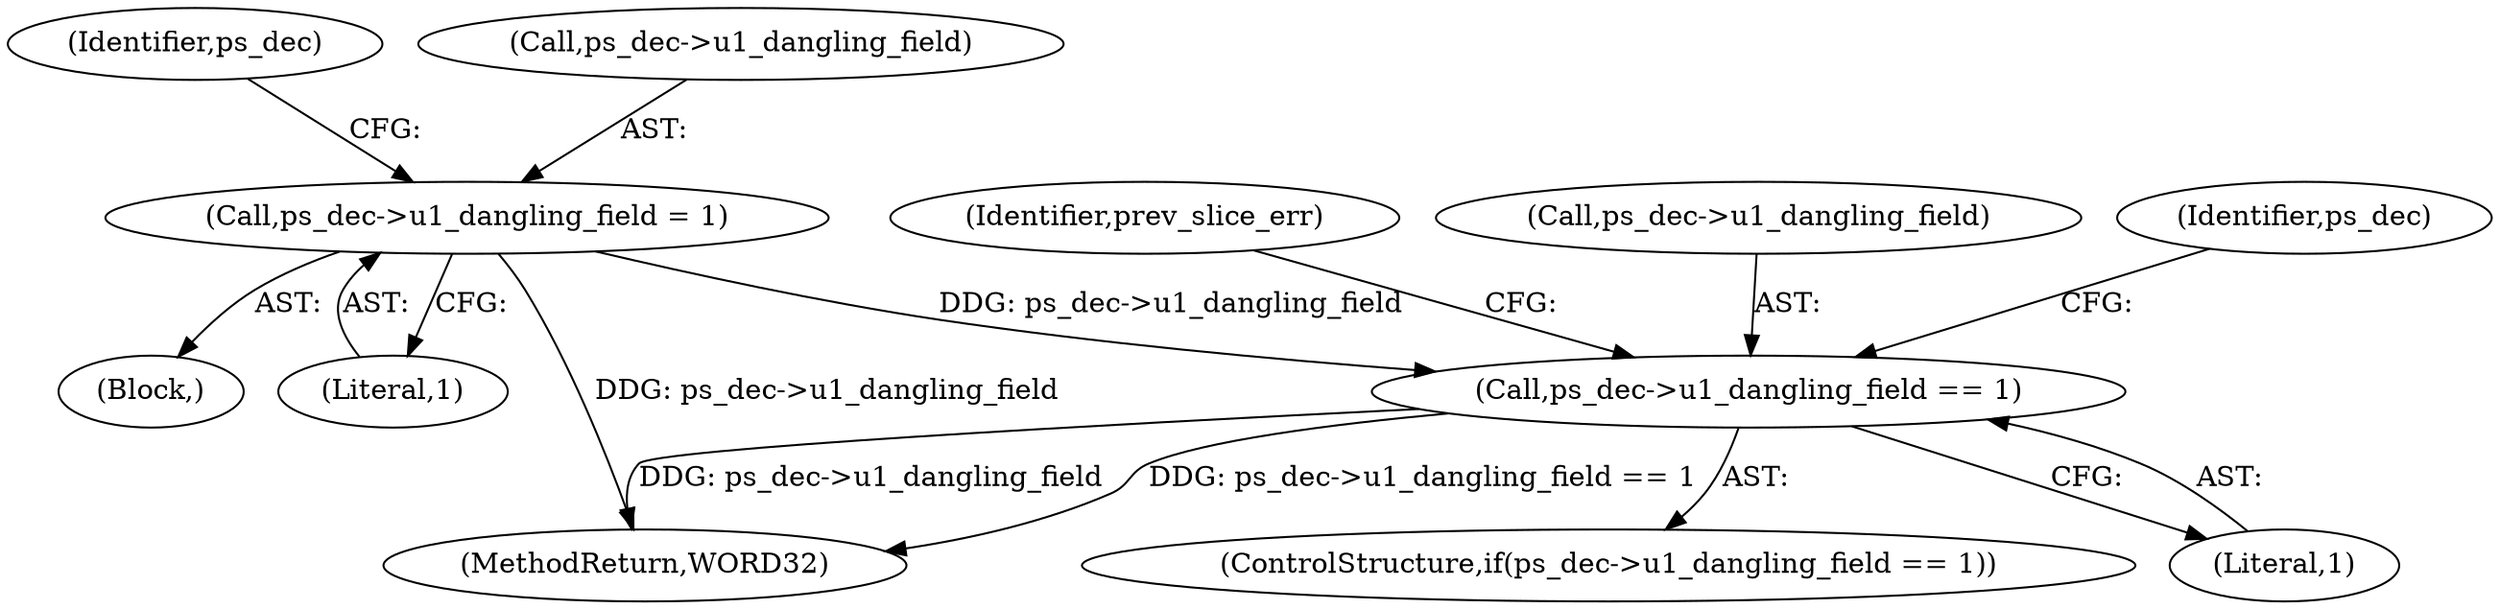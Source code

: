 digraph "0_Android_e629194c62a9a129ce378e08cb1059a8a53f1795_1@pointer" {
"1001051" [label="(Call,ps_dec->u1_dangling_field == 1)"];
"1000834" [label="(Call,ps_dec->u1_dangling_field = 1)"];
"1001085" [label="(Identifier,prev_slice_err)"];
"1002570" [label="(MethodReturn,WORD32)"];
"1000838" [label="(Literal,1)"];
"1001052" [label="(Call,ps_dec->u1_dangling_field)"];
"1001050" [label="(ControlStructure,if(ps_dec->u1_dangling_field == 1))"];
"1000841" [label="(Identifier,ps_dec)"];
"1000835" [label="(Call,ps_dec->u1_dangling_field)"];
"1001059" [label="(Identifier,ps_dec)"];
"1000834" [label="(Call,ps_dec->u1_dangling_field = 1)"];
"1000833" [label="(Block,)"];
"1001051" [label="(Call,ps_dec->u1_dangling_field == 1)"];
"1001055" [label="(Literal,1)"];
"1001051" -> "1001050"  [label="AST: "];
"1001051" -> "1001055"  [label="CFG: "];
"1001052" -> "1001051"  [label="AST: "];
"1001055" -> "1001051"  [label="AST: "];
"1001059" -> "1001051"  [label="CFG: "];
"1001085" -> "1001051"  [label="CFG: "];
"1001051" -> "1002570"  [label="DDG: ps_dec->u1_dangling_field == 1"];
"1001051" -> "1002570"  [label="DDG: ps_dec->u1_dangling_field"];
"1000834" -> "1001051"  [label="DDG: ps_dec->u1_dangling_field"];
"1000834" -> "1000833"  [label="AST: "];
"1000834" -> "1000838"  [label="CFG: "];
"1000835" -> "1000834"  [label="AST: "];
"1000838" -> "1000834"  [label="AST: "];
"1000841" -> "1000834"  [label="CFG: "];
"1000834" -> "1002570"  [label="DDG: ps_dec->u1_dangling_field"];
}

